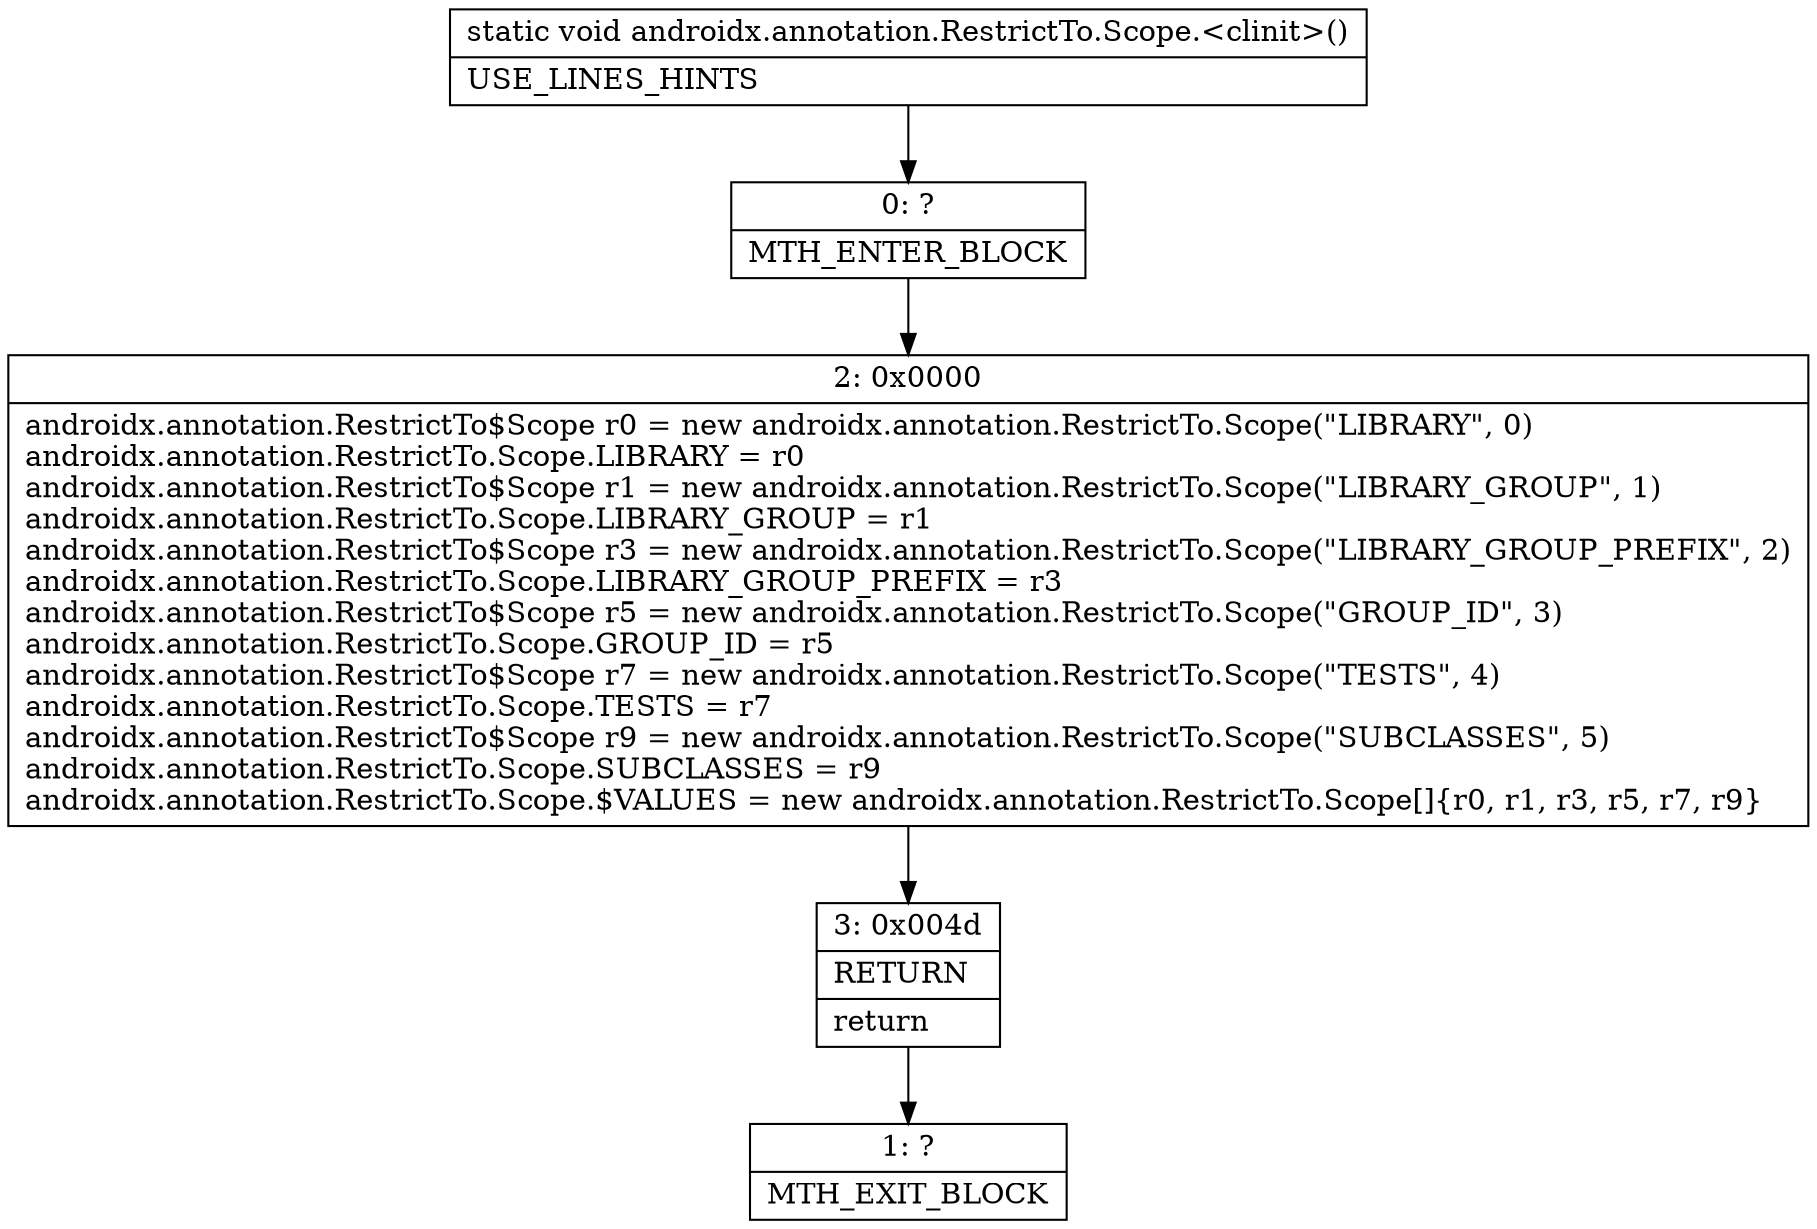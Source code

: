 digraph "CFG forandroidx.annotation.RestrictTo.Scope.\<clinit\>()V" {
Node_0 [shape=record,label="{0\:\ ?|MTH_ENTER_BLOCK\l}"];
Node_2 [shape=record,label="{2\:\ 0x0000|androidx.annotation.RestrictTo$Scope r0 = new androidx.annotation.RestrictTo.Scope(\"LIBRARY\", 0)\landroidx.annotation.RestrictTo.Scope.LIBRARY = r0\landroidx.annotation.RestrictTo$Scope r1 = new androidx.annotation.RestrictTo.Scope(\"LIBRARY_GROUP\", 1)\landroidx.annotation.RestrictTo.Scope.LIBRARY_GROUP = r1\landroidx.annotation.RestrictTo$Scope r3 = new androidx.annotation.RestrictTo.Scope(\"LIBRARY_GROUP_PREFIX\", 2)\landroidx.annotation.RestrictTo.Scope.LIBRARY_GROUP_PREFIX = r3\landroidx.annotation.RestrictTo$Scope r5 = new androidx.annotation.RestrictTo.Scope(\"GROUP_ID\", 3)\landroidx.annotation.RestrictTo.Scope.GROUP_ID = r5\landroidx.annotation.RestrictTo$Scope r7 = new androidx.annotation.RestrictTo.Scope(\"TESTS\", 4)\landroidx.annotation.RestrictTo.Scope.TESTS = r7\landroidx.annotation.RestrictTo$Scope r9 = new androidx.annotation.RestrictTo.Scope(\"SUBCLASSES\", 5)\landroidx.annotation.RestrictTo.Scope.SUBCLASSES = r9\landroidx.annotation.RestrictTo.Scope.$VALUES = new androidx.annotation.RestrictTo.Scope[]\{r0, r1, r3, r5, r7, r9\}\l}"];
Node_3 [shape=record,label="{3\:\ 0x004d|RETURN\l|return\l}"];
Node_1 [shape=record,label="{1\:\ ?|MTH_EXIT_BLOCK\l}"];
MethodNode[shape=record,label="{static void androidx.annotation.RestrictTo.Scope.\<clinit\>()  | USE_LINES_HINTS\l}"];
MethodNode -> Node_0;Node_0 -> Node_2;
Node_2 -> Node_3;
Node_3 -> Node_1;
}

